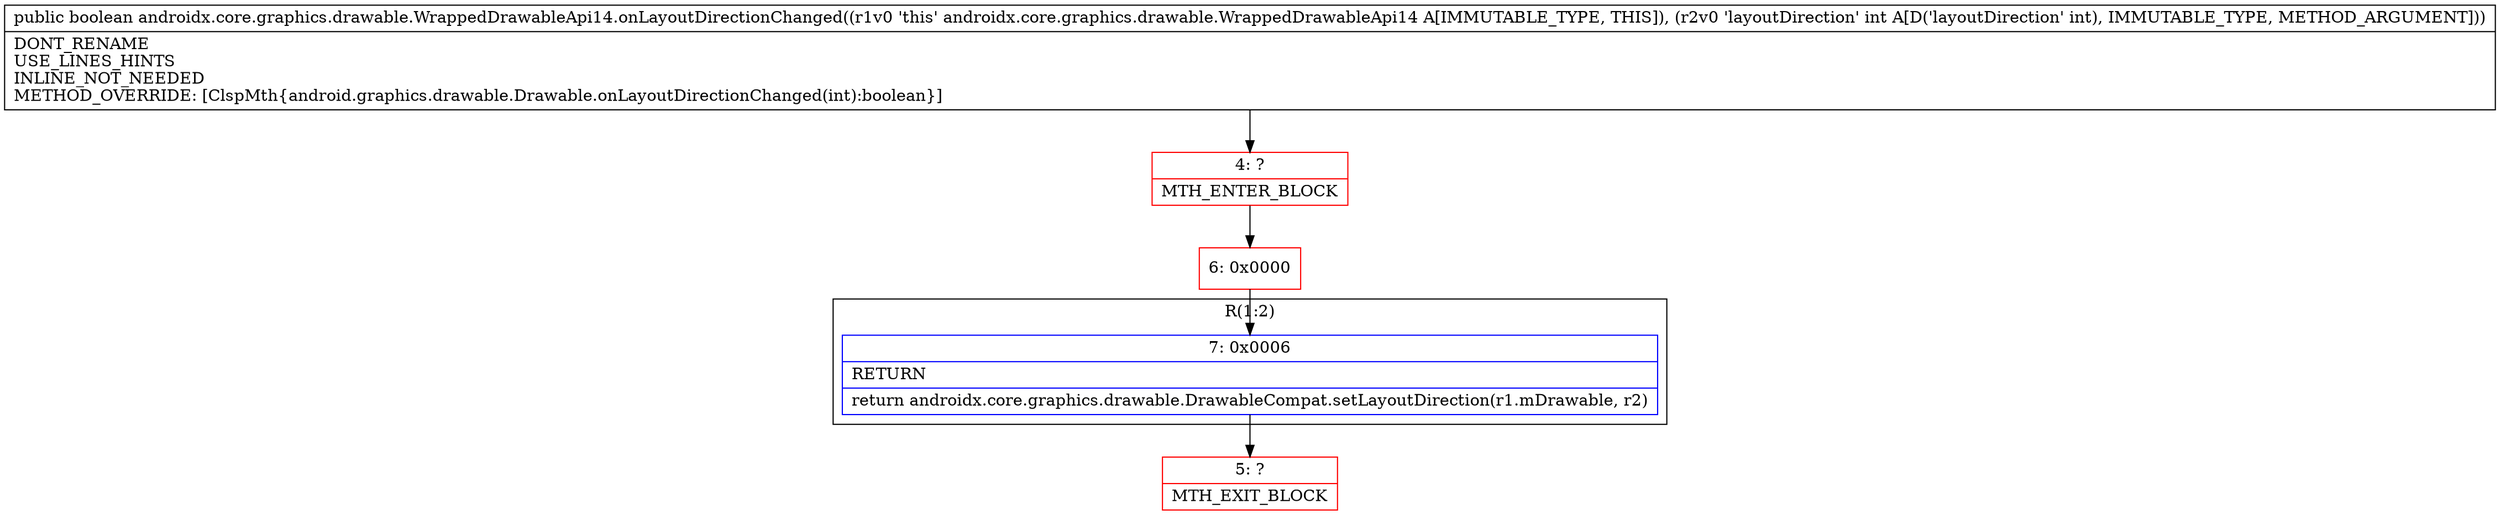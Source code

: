 digraph "CFG forandroidx.core.graphics.drawable.WrappedDrawableApi14.onLayoutDirectionChanged(I)Z" {
subgraph cluster_Region_1211618840 {
label = "R(1:2)";
node [shape=record,color=blue];
Node_7 [shape=record,label="{7\:\ 0x0006|RETURN\l|return androidx.core.graphics.drawable.DrawableCompat.setLayoutDirection(r1.mDrawable, r2)\l}"];
}
Node_4 [shape=record,color=red,label="{4\:\ ?|MTH_ENTER_BLOCK\l}"];
Node_6 [shape=record,color=red,label="{6\:\ 0x0000}"];
Node_5 [shape=record,color=red,label="{5\:\ ?|MTH_EXIT_BLOCK\l}"];
MethodNode[shape=record,label="{public boolean androidx.core.graphics.drawable.WrappedDrawableApi14.onLayoutDirectionChanged((r1v0 'this' androidx.core.graphics.drawable.WrappedDrawableApi14 A[IMMUTABLE_TYPE, THIS]), (r2v0 'layoutDirection' int A[D('layoutDirection' int), IMMUTABLE_TYPE, METHOD_ARGUMENT]))  | DONT_RENAME\lUSE_LINES_HINTS\lINLINE_NOT_NEEDED\lMETHOD_OVERRIDE: [ClspMth\{android.graphics.drawable.Drawable.onLayoutDirectionChanged(int):boolean\}]\l}"];
MethodNode -> Node_4;Node_7 -> Node_5;
Node_4 -> Node_6;
Node_6 -> Node_7;
}

